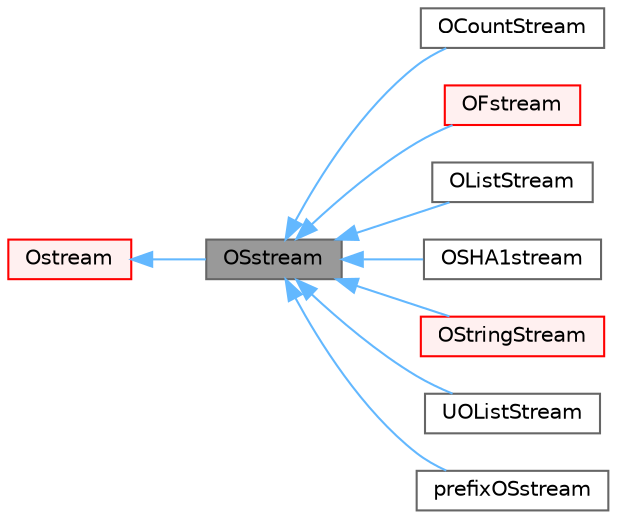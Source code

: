 digraph "OSstream"
{
 // LATEX_PDF_SIZE
  bgcolor="transparent";
  edge [fontname=Helvetica,fontsize=10,labelfontname=Helvetica,labelfontsize=10];
  node [fontname=Helvetica,fontsize=10,shape=box,height=0.2,width=0.4];
  rankdir="LR";
  Node1 [id="Node000001",label="OSstream",height=0.2,width=0.4,color="gray40", fillcolor="grey60", style="filled", fontcolor="black",tooltip="Generic output stream using a standard (STL) stream."];
  Node2 -> Node1 [id="edge1_Node000001_Node000002",dir="back",color="steelblue1",style="solid",tooltip=" "];
  Node2 [id="Node000002",label="Ostream",height=0.2,width=0.4,color="red", fillcolor="#FFF0F0", style="filled",URL="$classFoam_1_1Ostream.html",tooltip="An Ostream is an abstract base class for all output systems (streams, files, token lists,..."];
  Node1 -> Node5 [id="edge2_Node000001_Node000005",dir="back",color="steelblue1",style="solid",tooltip=" "];
  Node5 [id="Node000005",label="OCountStream",height=0.2,width=0.4,color="gray40", fillcolor="white", style="filled",URL="$classFoam_1_1OCountStream.html",tooltip=" "];
  Node1 -> Node6 [id="edge3_Node000001_Node000006",dir="back",color="steelblue1",style="solid",tooltip=" "];
  Node6 [id="Node000006",label="OFstream",height=0.2,width=0.4,color="red", fillcolor="#FFF0F0", style="filled",URL="$classFoam_1_1OFstream.html",tooltip="Output to file stream, using an OSstream."];
  Node1 -> Node10 [id="edge4_Node000001_Node000010",dir="back",color="steelblue1",style="solid",tooltip=" "];
  Node10 [id="Node000010",label="OListStream",height=0.2,width=0.4,color="gray40", fillcolor="white", style="filled",URL="$classFoam_1_1OListStream.html",tooltip="An output stream that writes to a List and manages the List storage. Similar to OStringStream but wit..."];
  Node1 -> Node11 [id="edge5_Node000001_Node000011",dir="back",color="steelblue1",style="solid",tooltip=" "];
  Node11 [id="Node000011",label="OSHA1stream",height=0.2,width=0.4,color="gray40", fillcolor="white", style="filled",URL="$classFoam_1_1OSHA1stream.html",tooltip="An output stream for calculating SHA1 digests."];
  Node1 -> Node12 [id="edge6_Node000001_Node000012",dir="back",color="steelblue1",style="solid",tooltip=" "];
  Node12 [id="Node000012",label="OStringStream",height=0.2,width=0.4,color="red", fillcolor="#FFF0F0", style="filled",URL="$classFoam_1_1OStringStream.html",tooltip=" "];
  Node1 -> Node15 [id="edge7_Node000001_Node000015",dir="back",color="steelblue1",style="solid",tooltip=" "];
  Node15 [id="Node000015",label="UOListStream",height=0.2,width=0.4,color="gray40", fillcolor="white", style="filled",URL="$classFoam_1_1UOListStream.html",tooltip="Similar to OStringStream but using an externally managed buffer for its output."];
  Node1 -> Node16 [id="edge8_Node000001_Node000016",dir="back",color="steelblue1",style="solid",tooltip=" "];
  Node16 [id="Node000016",label="prefixOSstream",height=0.2,width=0.4,color="gray40", fillcolor="white", style="filled",URL="$classFoam_1_1prefixOSstream.html",tooltip="Version of OSstream that prints a prefix on each line."];
}
